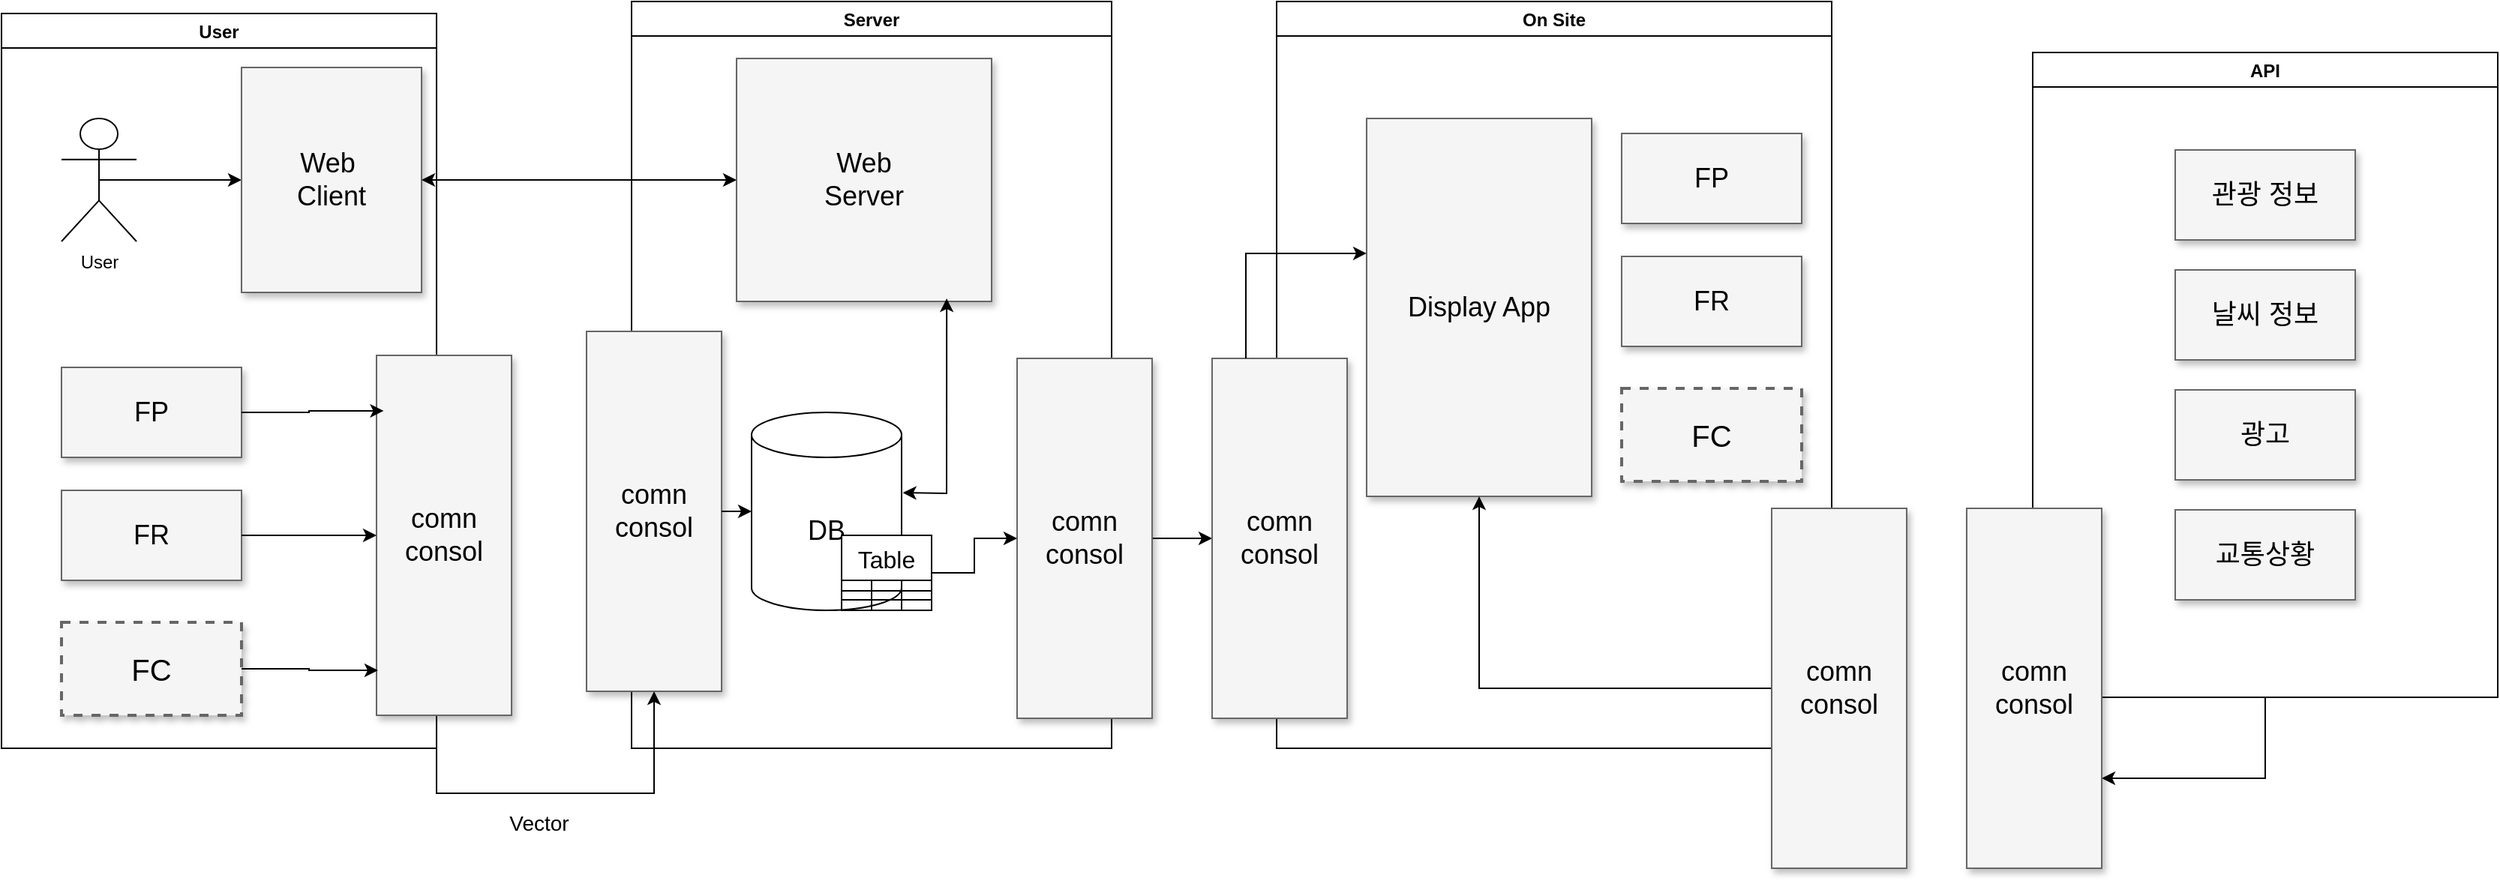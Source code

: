 <mxfile version="24.7.6">
  <diagram name="Page-1" id="90a13364-a465-7bf4-72fc-28e22215d7a0">
    <mxGraphModel dx="1888" dy="844" grid="1" gridSize="10" guides="1" tooltips="1" connect="1" arrows="1" fold="1" page="1" pageScale="1.5" pageWidth="1169" pageHeight="826" background="none" math="0" shadow="0">
      <root>
        <mxCell id="0" style=";html=1;" />
        <mxCell id="1" style=";html=1;" parent="0" />
        <mxCell id="zEn0z_GX0w1xsFIlv62b-1" value="User" style="swimlane;" vertex="1" parent="1">
          <mxGeometry x="90" y="180" width="290" height="490" as="geometry" />
        </mxCell>
        <mxCell id="zEn0z_GX0w1xsFIlv62b-22" style="edgeStyle=orthogonalEdgeStyle;rounded=0;orthogonalLoop=1;jettySize=auto;html=1;exitX=0.5;exitY=0.5;exitDx=0;exitDy=0;exitPerimeter=0;entryX=0;entryY=0.5;entryDx=0;entryDy=0;" edge="1" parent="zEn0z_GX0w1xsFIlv62b-1" source="zEn0z_GX0w1xsFIlv62b-14" target="zEn0z_GX0w1xsFIlv62b-15">
          <mxGeometry relative="1" as="geometry" />
        </mxCell>
        <mxCell id="zEn0z_GX0w1xsFIlv62b-14" value="User" style="shape=umlActor;verticalLabelPosition=bottom;verticalAlign=top;html=1;outlineConnect=0;" vertex="1" parent="zEn0z_GX0w1xsFIlv62b-1">
          <mxGeometry x="40" y="70" width="50" height="82" as="geometry" />
        </mxCell>
        <mxCell id="zEn0z_GX0w1xsFIlv62b-15" value="Web&amp;nbsp;&lt;div&gt;Client&lt;/div&gt;" style="whiteSpace=wrap;html=1;shadow=1;fontSize=18;fillColor=#f5f5f5;strokeColor=#666666;" vertex="1" parent="zEn0z_GX0w1xsFIlv62b-1">
          <mxGeometry x="160" y="36" width="120" height="150" as="geometry" />
        </mxCell>
        <mxCell id="zEn0z_GX0w1xsFIlv62b-17" value="FP" style="whiteSpace=wrap;html=1;shadow=1;fontSize=18;fillColor=#f5f5f5;strokeColor=#666666;" vertex="1" parent="zEn0z_GX0w1xsFIlv62b-1">
          <mxGeometry x="40" y="236" width="120" height="60" as="geometry" />
        </mxCell>
        <mxCell id="zEn0z_GX0w1xsFIlv62b-18" value="FR" style="whiteSpace=wrap;html=1;shadow=1;fontSize=18;fillColor=#f5f5f5;strokeColor=#666666;" vertex="1" parent="zEn0z_GX0w1xsFIlv62b-1">
          <mxGeometry x="40" y="318" width="120" height="60" as="geometry" />
        </mxCell>
        <mxCell id="zEn0z_GX0w1xsFIlv62b-19" value="FC" style="whiteSpace=wrap;html=1;shadow=1;fontSize=20;fillColor=#f5f5f5;strokeColor=#666666;strokeWidth=2;dashed=1;" vertex="1" parent="zEn0z_GX0w1xsFIlv62b-1">
          <mxGeometry x="40" y="406" width="120" height="62" as="geometry" />
        </mxCell>
        <mxCell id="zEn0z_GX0w1xsFIlv62b-2" value="Server" style="swimlane;" vertex="1" parent="1">
          <mxGeometry x="510" y="172" width="320" height="498" as="geometry" />
        </mxCell>
        <mxCell id="zEn0z_GX0w1xsFIlv62b-20" value="&lt;span style=&quot;font-size: 18px;&quot;&gt;DB&lt;/span&gt;" style="shape=cylinder3;whiteSpace=wrap;html=1;boundedLbl=1;backgroundOutline=1;size=15;" vertex="1" parent="zEn0z_GX0w1xsFIlv62b-2">
          <mxGeometry x="80" y="274" width="100" height="132" as="geometry" />
        </mxCell>
        <mxCell id="zEn0z_GX0w1xsFIlv62b-21" value="Web&lt;div&gt;Server&lt;/div&gt;" style="whiteSpace=wrap;html=1;shadow=1;fontSize=18;fillColor=#f5f5f5;strokeColor=#666666;" vertex="1" parent="zEn0z_GX0w1xsFIlv62b-2">
          <mxGeometry x="70" y="38" width="170" height="162" as="geometry" />
        </mxCell>
        <mxCell id="zEn0z_GX0w1xsFIlv62b-25" value="comn&lt;div&gt;consol&lt;/div&gt;" style="whiteSpace=wrap;html=1;shadow=1;fontSize=18;fillColor=#f5f5f5;strokeColor=#666666;" vertex="1" parent="zEn0z_GX0w1xsFIlv62b-2">
          <mxGeometry x="-30" y="220" width="90" height="240" as="geometry" />
        </mxCell>
        <mxCell id="zEn0z_GX0w1xsFIlv62b-32" value="Table" style="shape=table;startSize=30;container=1;collapsible=0;childLayout=tableLayout;strokeColor=default;fontSize=16;" vertex="1" parent="zEn0z_GX0w1xsFIlv62b-2">
          <mxGeometry x="140" y="356" width="60" height="50" as="geometry" />
        </mxCell>
        <mxCell id="zEn0z_GX0w1xsFIlv62b-33" value="" style="shape=tableRow;horizontal=0;startSize=0;swimlaneHead=0;swimlaneBody=0;strokeColor=inherit;top=0;left=0;bottom=0;right=0;collapsible=0;dropTarget=0;fillColor=none;points=[[0,0.5],[1,0.5]];portConstraint=eastwest;fontSize=16;" vertex="1" parent="zEn0z_GX0w1xsFIlv62b-32">
          <mxGeometry y="30" width="60" height="7" as="geometry" />
        </mxCell>
        <mxCell id="zEn0z_GX0w1xsFIlv62b-34" value="" style="shape=partialRectangle;html=1;whiteSpace=wrap;connectable=0;strokeColor=inherit;overflow=hidden;fillColor=none;top=0;left=0;bottom=0;right=0;pointerEvents=1;fontSize=16;" vertex="1" parent="zEn0z_GX0w1xsFIlv62b-33">
          <mxGeometry width="20" height="7" as="geometry">
            <mxRectangle width="20" height="7" as="alternateBounds" />
          </mxGeometry>
        </mxCell>
        <mxCell id="zEn0z_GX0w1xsFIlv62b-35" value="" style="shape=partialRectangle;html=1;whiteSpace=wrap;connectable=0;strokeColor=inherit;overflow=hidden;fillColor=none;top=0;left=0;bottom=0;right=0;pointerEvents=1;fontSize=16;" vertex="1" parent="zEn0z_GX0w1xsFIlv62b-33">
          <mxGeometry x="20" width="20" height="7" as="geometry">
            <mxRectangle width="20" height="7" as="alternateBounds" />
          </mxGeometry>
        </mxCell>
        <mxCell id="zEn0z_GX0w1xsFIlv62b-36" value="" style="shape=partialRectangle;html=1;whiteSpace=wrap;connectable=0;strokeColor=inherit;overflow=hidden;fillColor=none;top=0;left=0;bottom=0;right=0;pointerEvents=1;fontSize=16;" vertex="1" parent="zEn0z_GX0w1xsFIlv62b-33">
          <mxGeometry x="40" width="20" height="7" as="geometry">
            <mxRectangle width="20" height="7" as="alternateBounds" />
          </mxGeometry>
        </mxCell>
        <mxCell id="zEn0z_GX0w1xsFIlv62b-37" value="" style="shape=tableRow;horizontal=0;startSize=0;swimlaneHead=0;swimlaneBody=0;strokeColor=inherit;top=0;left=0;bottom=0;right=0;collapsible=0;dropTarget=0;fillColor=none;points=[[0,0.5],[1,0.5]];portConstraint=eastwest;fontSize=16;" vertex="1" parent="zEn0z_GX0w1xsFIlv62b-32">
          <mxGeometry y="37" width="60" height="6" as="geometry" />
        </mxCell>
        <mxCell id="zEn0z_GX0w1xsFIlv62b-38" value="" style="shape=partialRectangle;html=1;whiteSpace=wrap;connectable=0;strokeColor=inherit;overflow=hidden;fillColor=none;top=0;left=0;bottom=0;right=0;pointerEvents=1;fontSize=16;" vertex="1" parent="zEn0z_GX0w1xsFIlv62b-37">
          <mxGeometry width="20" height="6" as="geometry">
            <mxRectangle width="20" height="6" as="alternateBounds" />
          </mxGeometry>
        </mxCell>
        <mxCell id="zEn0z_GX0w1xsFIlv62b-39" value="" style="shape=partialRectangle;html=1;whiteSpace=wrap;connectable=0;strokeColor=inherit;overflow=hidden;fillColor=none;top=0;left=0;bottom=0;right=0;pointerEvents=1;fontSize=16;" vertex="1" parent="zEn0z_GX0w1xsFIlv62b-37">
          <mxGeometry x="20" width="20" height="6" as="geometry">
            <mxRectangle width="20" height="6" as="alternateBounds" />
          </mxGeometry>
        </mxCell>
        <mxCell id="zEn0z_GX0w1xsFIlv62b-40" value="" style="shape=partialRectangle;html=1;whiteSpace=wrap;connectable=0;strokeColor=inherit;overflow=hidden;fillColor=none;top=0;left=0;bottom=0;right=0;pointerEvents=1;fontSize=16;" vertex="1" parent="zEn0z_GX0w1xsFIlv62b-37">
          <mxGeometry x="40" width="20" height="6" as="geometry">
            <mxRectangle width="20" height="6" as="alternateBounds" />
          </mxGeometry>
        </mxCell>
        <mxCell id="zEn0z_GX0w1xsFIlv62b-41" value="" style="shape=tableRow;horizontal=0;startSize=0;swimlaneHead=0;swimlaneBody=0;strokeColor=inherit;top=0;left=0;bottom=0;right=0;collapsible=0;dropTarget=0;fillColor=none;points=[[0,0.5],[1,0.5]];portConstraint=eastwest;fontSize=16;" vertex="1" parent="zEn0z_GX0w1xsFIlv62b-32">
          <mxGeometry y="43" width="60" height="7" as="geometry" />
        </mxCell>
        <mxCell id="zEn0z_GX0w1xsFIlv62b-42" value="" style="shape=partialRectangle;html=1;whiteSpace=wrap;connectable=0;strokeColor=inherit;overflow=hidden;fillColor=none;top=0;left=0;bottom=0;right=0;pointerEvents=1;fontSize=16;" vertex="1" parent="zEn0z_GX0w1xsFIlv62b-41">
          <mxGeometry width="20" height="7" as="geometry">
            <mxRectangle width="20" height="7" as="alternateBounds" />
          </mxGeometry>
        </mxCell>
        <mxCell id="zEn0z_GX0w1xsFIlv62b-43" value="" style="shape=partialRectangle;html=1;whiteSpace=wrap;connectable=0;strokeColor=inherit;overflow=hidden;fillColor=none;top=0;left=0;bottom=0;right=0;pointerEvents=1;fontSize=16;" vertex="1" parent="zEn0z_GX0w1xsFIlv62b-41">
          <mxGeometry x="20" width="20" height="7" as="geometry">
            <mxRectangle width="20" height="7" as="alternateBounds" />
          </mxGeometry>
        </mxCell>
        <mxCell id="zEn0z_GX0w1xsFIlv62b-44" value="" style="shape=partialRectangle;html=1;whiteSpace=wrap;connectable=0;strokeColor=inherit;overflow=hidden;fillColor=none;top=0;left=0;bottom=0;right=0;pointerEvents=1;fontSize=16;" vertex="1" parent="zEn0z_GX0w1xsFIlv62b-41">
          <mxGeometry x="40" width="20" height="7" as="geometry">
            <mxRectangle width="20" height="7" as="alternateBounds" />
          </mxGeometry>
        </mxCell>
        <mxCell id="zEn0z_GX0w1xsFIlv62b-49" value="" style="endArrow=classic;startArrow=classic;html=1;rounded=0;entryX=0.824;entryY=0.988;entryDx=0;entryDy=0;entryPerimeter=0;exitX=1.008;exitY=0.406;exitDx=0;exitDy=0;exitPerimeter=0;" edge="1" parent="zEn0z_GX0w1xsFIlv62b-2" source="zEn0z_GX0w1xsFIlv62b-20" target="zEn0z_GX0w1xsFIlv62b-21">
          <mxGeometry width="50" height="50" relative="1" as="geometry">
            <mxPoint x="90" y="348" as="sourcePoint" />
            <mxPoint x="140" y="298" as="targetPoint" />
            <Array as="points">
              <mxPoint x="210" y="328" />
            </Array>
          </mxGeometry>
        </mxCell>
        <mxCell id="zEn0z_GX0w1xsFIlv62b-60" style="edgeStyle=orthogonalEdgeStyle;rounded=0;orthogonalLoop=1;jettySize=auto;html=1;exitX=1;exitY=0.5;exitDx=0;exitDy=0;entryX=0;entryY=0.5;entryDx=0;entryDy=0;entryPerimeter=0;" edge="1" parent="zEn0z_GX0w1xsFIlv62b-2" source="zEn0z_GX0w1xsFIlv62b-25" target="zEn0z_GX0w1xsFIlv62b-20">
          <mxGeometry relative="1" as="geometry" />
        </mxCell>
        <mxCell id="zEn0z_GX0w1xsFIlv62b-3" value="On Site" style="swimlane;" vertex="1" parent="1">
          <mxGeometry x="940" y="172" width="370" height="498" as="geometry" />
        </mxCell>
        <mxCell id="zEn0z_GX0w1xsFIlv62b-10" value="Display App" style="whiteSpace=wrap;html=1;shadow=1;fontSize=18;fillColor=#f5f5f5;strokeColor=#666666;" vertex="1" parent="zEn0z_GX0w1xsFIlv62b-3">
          <mxGeometry x="60" y="78" width="150" height="252" as="geometry" />
        </mxCell>
        <mxCell id="zEn0z_GX0w1xsFIlv62b-11" value="FP" style="whiteSpace=wrap;html=1;shadow=1;fontSize=18;fillColor=#f5f5f5;strokeColor=#666666;" vertex="1" parent="zEn0z_GX0w1xsFIlv62b-3">
          <mxGeometry x="230" y="88" width="120" height="60" as="geometry" />
        </mxCell>
        <mxCell id="zEn0z_GX0w1xsFIlv62b-12" value="FR" style="whiteSpace=wrap;html=1;shadow=1;fontSize=18;fillColor=#f5f5f5;strokeColor=#666666;" vertex="1" parent="zEn0z_GX0w1xsFIlv62b-3">
          <mxGeometry x="230" y="170" width="120" height="60" as="geometry" />
        </mxCell>
        <mxCell id="zEn0z_GX0w1xsFIlv62b-13" value="FC" style="whiteSpace=wrap;html=1;shadow=1;fontSize=20;fillColor=#f5f5f5;strokeColor=#666666;strokeWidth=2;dashed=1;" vertex="1" parent="zEn0z_GX0w1xsFIlv62b-3">
          <mxGeometry x="230" y="258" width="120" height="62" as="geometry" />
        </mxCell>
        <mxCell id="zEn0z_GX0w1xsFIlv62b-59" value="" style="edgeStyle=orthogonalEdgeStyle;rounded=0;orthogonalLoop=1;jettySize=auto;html=1;" edge="1" parent="zEn0z_GX0w1xsFIlv62b-3" source="zEn0z_GX0w1xsFIlv62b-26" target="zEn0z_GX0w1xsFIlv62b-27">
          <mxGeometry relative="1" as="geometry" />
        </mxCell>
        <mxCell id="zEn0z_GX0w1xsFIlv62b-26" value="comn&lt;div&gt;consol&lt;/div&gt;" style="whiteSpace=wrap;html=1;shadow=1;fontSize=18;fillColor=#f5f5f5;strokeColor=#666666;" vertex="1" parent="zEn0z_GX0w1xsFIlv62b-3">
          <mxGeometry x="-173" y="238" width="90" height="240" as="geometry" />
        </mxCell>
        <mxCell id="zEn0z_GX0w1xsFIlv62b-27" value="comn&lt;div&gt;consol&lt;/div&gt;" style="whiteSpace=wrap;html=1;shadow=1;fontSize=18;fillColor=#f5f5f5;strokeColor=#666666;" vertex="1" parent="zEn0z_GX0w1xsFIlv62b-3">
          <mxGeometry x="-43" y="238" width="90" height="240" as="geometry" />
        </mxCell>
        <mxCell id="zEn0z_GX0w1xsFIlv62b-52" style="edgeStyle=orthogonalEdgeStyle;rounded=0;orthogonalLoop=1;jettySize=auto;html=1;entryX=0;entryY=0.357;entryDx=0;entryDy=0;entryPerimeter=0;exitX=0.25;exitY=0;exitDx=0;exitDy=0;" edge="1" parent="zEn0z_GX0w1xsFIlv62b-3" source="zEn0z_GX0w1xsFIlv62b-27" target="zEn0z_GX0w1xsFIlv62b-10">
          <mxGeometry relative="1" as="geometry" />
        </mxCell>
        <mxCell id="zEn0z_GX0w1xsFIlv62b-57" style="edgeStyle=orthogonalEdgeStyle;rounded=0;orthogonalLoop=1;jettySize=auto;html=1;exitX=0.5;exitY=1;exitDx=0;exitDy=0;entryX=1;entryY=0.75;entryDx=0;entryDy=0;" edge="1" parent="1" source="zEn0z_GX0w1xsFIlv62b-4" target="zEn0z_GX0w1xsFIlv62b-29">
          <mxGeometry relative="1" as="geometry" />
        </mxCell>
        <mxCell id="zEn0z_GX0w1xsFIlv62b-4" value="API" style="swimlane;" vertex="1" parent="1">
          <mxGeometry x="1444" y="206" width="310" height="430" as="geometry" />
        </mxCell>
        <mxCell id="zEn0z_GX0w1xsFIlv62b-6" value="관광 정보" style="whiteSpace=wrap;html=1;shadow=1;fontSize=18;fillColor=#f5f5f5;strokeColor=#666666;" vertex="1" parent="zEn0z_GX0w1xsFIlv62b-4">
          <mxGeometry x="95" y="65" width="120" height="60" as="geometry" />
        </mxCell>
        <mxCell id="zEn0z_GX0w1xsFIlv62b-7" value="날씨 정보" style="whiteSpace=wrap;html=1;shadow=1;fontSize=18;fillColor=#f5f5f5;strokeColor=#666666;" vertex="1" parent="zEn0z_GX0w1xsFIlv62b-4">
          <mxGeometry x="95" y="145" width="120" height="60" as="geometry" />
        </mxCell>
        <mxCell id="zEn0z_GX0w1xsFIlv62b-8" value="광고" style="whiteSpace=wrap;html=1;shadow=1;fontSize=18;fillColor=#f5f5f5;strokeColor=#666666;" vertex="1" parent="zEn0z_GX0w1xsFIlv62b-4">
          <mxGeometry x="95" y="225" width="120" height="60" as="geometry" />
        </mxCell>
        <mxCell id="zEn0z_GX0w1xsFIlv62b-9" value="교통상황" style="whiteSpace=wrap;html=1;shadow=1;fontSize=18;fillColor=#f5f5f5;strokeColor=#666666;" vertex="1" parent="zEn0z_GX0w1xsFIlv62b-4">
          <mxGeometry x="95" y="305" width="120" height="60" as="geometry" />
        </mxCell>
        <mxCell id="zEn0z_GX0w1xsFIlv62b-23" value="" style="endArrow=classic;startArrow=classic;html=1;rounded=0;exitX=1;exitY=0.5;exitDx=0;exitDy=0;entryX=0;entryY=0.5;entryDx=0;entryDy=0;" edge="1" parent="1" source="zEn0z_GX0w1xsFIlv62b-15" target="zEn0z_GX0w1xsFIlv62b-21">
          <mxGeometry width="50" height="50" relative="1" as="geometry">
            <mxPoint x="590" y="550" as="sourcePoint" />
            <mxPoint x="640" y="500" as="targetPoint" />
          </mxGeometry>
        </mxCell>
        <mxCell id="zEn0z_GX0w1xsFIlv62b-53" style="edgeStyle=orthogonalEdgeStyle;rounded=0;orthogonalLoop=1;jettySize=auto;html=1;entryX=0.5;entryY=1;entryDx=0;entryDy=0;" edge="1" parent="1" source="zEn0z_GX0w1xsFIlv62b-28" target="zEn0z_GX0w1xsFIlv62b-10">
          <mxGeometry relative="1" as="geometry" />
        </mxCell>
        <mxCell id="zEn0z_GX0w1xsFIlv62b-28" value="comn&lt;div&gt;consol&lt;/div&gt;" style="whiteSpace=wrap;html=1;shadow=1;fontSize=18;fillColor=#f5f5f5;strokeColor=#666666;" vertex="1" parent="1">
          <mxGeometry x="1270" y="510" width="90" height="240" as="geometry" />
        </mxCell>
        <mxCell id="zEn0z_GX0w1xsFIlv62b-29" value="comn&lt;div&gt;consol&lt;/div&gt;" style="whiteSpace=wrap;html=1;shadow=1;fontSize=18;fillColor=#f5f5f5;strokeColor=#666666;" vertex="1" parent="1">
          <mxGeometry x="1400" y="510" width="90" height="240" as="geometry" />
        </mxCell>
        <mxCell id="zEn0z_GX0w1xsFIlv62b-30" style="edgeStyle=orthogonalEdgeStyle;rounded=0;orthogonalLoop=1;jettySize=auto;html=1;entryX=0.5;entryY=1;entryDx=0;entryDy=0;exitX=0.5;exitY=1;exitDx=0;exitDy=0;" edge="1" parent="1" source="zEn0z_GX0w1xsFIlv62b-24" target="zEn0z_GX0w1xsFIlv62b-25">
          <mxGeometry relative="1" as="geometry">
            <Array as="points">
              <mxPoint x="380" y="648" />
              <mxPoint x="380" y="700" />
              <mxPoint x="525" y="700" />
            </Array>
          </mxGeometry>
        </mxCell>
        <mxCell id="zEn0z_GX0w1xsFIlv62b-31" value="&lt;font style=&quot;font-size: 14px;&quot;&gt;Vector&lt;/font&gt;" style="edgeLabel;html=1;align=center;verticalAlign=middle;resizable=0;points=[];" vertex="1" connectable="0" parent="zEn0z_GX0w1xsFIlv62b-30">
          <mxGeometry x="-0.299" y="4" relative="1" as="geometry">
            <mxPoint x="30" y="24" as="offset" />
          </mxGeometry>
        </mxCell>
        <mxCell id="zEn0z_GX0w1xsFIlv62b-51" value="" style="edgeStyle=orthogonalEdgeStyle;rounded=0;orthogonalLoop=1;jettySize=auto;html=1;" edge="1" parent="1" source="zEn0z_GX0w1xsFIlv62b-32" target="zEn0z_GX0w1xsFIlv62b-26">
          <mxGeometry relative="1" as="geometry" />
        </mxCell>
        <mxCell id="zEn0z_GX0w1xsFIlv62b-24" value="comn&lt;div&gt;consol&lt;/div&gt;" style="whiteSpace=wrap;html=1;shadow=1;fontSize=18;fillColor=#f5f5f5;strokeColor=#666666;" vertex="1" parent="1">
          <mxGeometry x="340" y="408" width="90" height="240" as="geometry" />
        </mxCell>
        <mxCell id="zEn0z_GX0w1xsFIlv62b-45" style="edgeStyle=orthogonalEdgeStyle;rounded=0;orthogonalLoop=1;jettySize=auto;html=1;entryX=0.053;entryY=0.154;entryDx=0;entryDy=0;entryPerimeter=0;" edge="1" parent="1" source="zEn0z_GX0w1xsFIlv62b-17" target="zEn0z_GX0w1xsFIlv62b-24">
          <mxGeometry relative="1" as="geometry" />
        </mxCell>
        <mxCell id="zEn0z_GX0w1xsFIlv62b-46" value="" style="edgeStyle=orthogonalEdgeStyle;rounded=0;orthogonalLoop=1;jettySize=auto;html=1;" edge="1" parent="1" source="zEn0z_GX0w1xsFIlv62b-18" target="zEn0z_GX0w1xsFIlv62b-24">
          <mxGeometry relative="1" as="geometry" />
        </mxCell>
        <mxCell id="zEn0z_GX0w1xsFIlv62b-48" style="edgeStyle=orthogonalEdgeStyle;rounded=0;orthogonalLoop=1;jettySize=auto;html=1;entryX=0.011;entryY=0.875;entryDx=0;entryDy=0;entryPerimeter=0;" edge="1" parent="1" source="zEn0z_GX0w1xsFIlv62b-19" target="zEn0z_GX0w1xsFIlv62b-24">
          <mxGeometry relative="1" as="geometry" />
        </mxCell>
      </root>
    </mxGraphModel>
  </diagram>
</mxfile>
